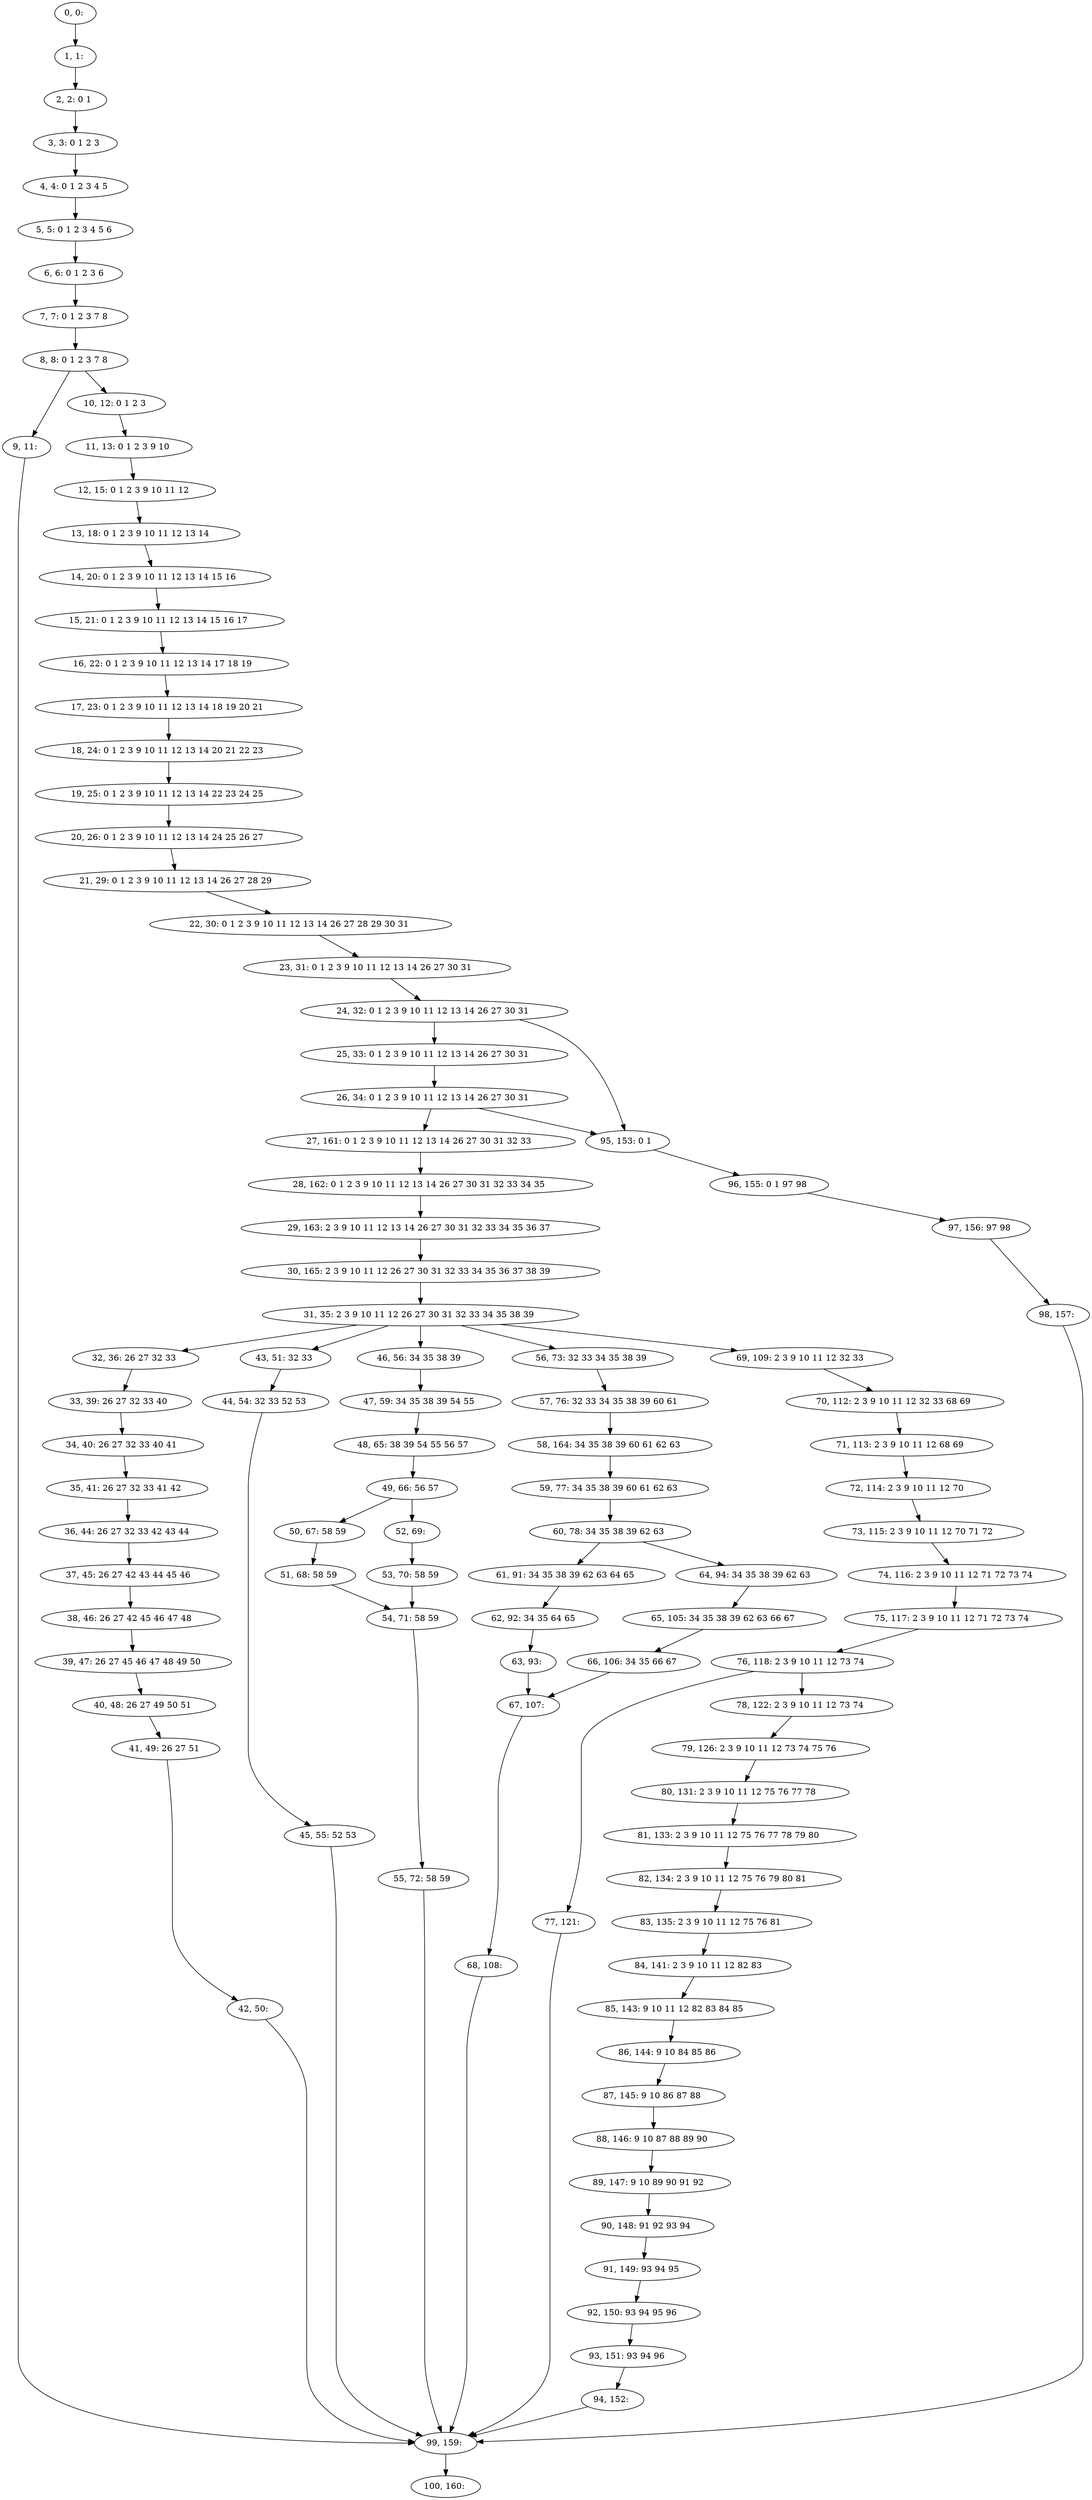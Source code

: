 digraph G {
0[label="0, 0: "];
1[label="1, 1: "];
2[label="2, 2: 0 1 "];
3[label="3, 3: 0 1 2 3 "];
4[label="4, 4: 0 1 2 3 4 5 "];
5[label="5, 5: 0 1 2 3 4 5 6 "];
6[label="6, 6: 0 1 2 3 6 "];
7[label="7, 7: 0 1 2 3 7 8 "];
8[label="8, 8: 0 1 2 3 7 8 "];
9[label="9, 11: "];
10[label="10, 12: 0 1 2 3 "];
11[label="11, 13: 0 1 2 3 9 10 "];
12[label="12, 15: 0 1 2 3 9 10 11 12 "];
13[label="13, 18: 0 1 2 3 9 10 11 12 13 14 "];
14[label="14, 20: 0 1 2 3 9 10 11 12 13 14 15 16 "];
15[label="15, 21: 0 1 2 3 9 10 11 12 13 14 15 16 17 "];
16[label="16, 22: 0 1 2 3 9 10 11 12 13 14 17 18 19 "];
17[label="17, 23: 0 1 2 3 9 10 11 12 13 14 18 19 20 21 "];
18[label="18, 24: 0 1 2 3 9 10 11 12 13 14 20 21 22 23 "];
19[label="19, 25: 0 1 2 3 9 10 11 12 13 14 22 23 24 25 "];
20[label="20, 26: 0 1 2 3 9 10 11 12 13 14 24 25 26 27 "];
21[label="21, 29: 0 1 2 3 9 10 11 12 13 14 26 27 28 29 "];
22[label="22, 30: 0 1 2 3 9 10 11 12 13 14 26 27 28 29 30 31 "];
23[label="23, 31: 0 1 2 3 9 10 11 12 13 14 26 27 30 31 "];
24[label="24, 32: 0 1 2 3 9 10 11 12 13 14 26 27 30 31 "];
25[label="25, 33: 0 1 2 3 9 10 11 12 13 14 26 27 30 31 "];
26[label="26, 34: 0 1 2 3 9 10 11 12 13 14 26 27 30 31 "];
27[label="27, 161: 0 1 2 3 9 10 11 12 13 14 26 27 30 31 32 33 "];
28[label="28, 162: 0 1 2 3 9 10 11 12 13 14 26 27 30 31 32 33 34 35 "];
29[label="29, 163: 2 3 9 10 11 12 13 14 26 27 30 31 32 33 34 35 36 37 "];
30[label="30, 165: 2 3 9 10 11 12 26 27 30 31 32 33 34 35 36 37 38 39 "];
31[label="31, 35: 2 3 9 10 11 12 26 27 30 31 32 33 34 35 38 39 "];
32[label="32, 36: 26 27 32 33 "];
33[label="33, 39: 26 27 32 33 40 "];
34[label="34, 40: 26 27 32 33 40 41 "];
35[label="35, 41: 26 27 32 33 41 42 "];
36[label="36, 44: 26 27 32 33 42 43 44 "];
37[label="37, 45: 26 27 42 43 44 45 46 "];
38[label="38, 46: 26 27 42 45 46 47 48 "];
39[label="39, 47: 26 27 45 46 47 48 49 50 "];
40[label="40, 48: 26 27 49 50 51 "];
41[label="41, 49: 26 27 51 "];
42[label="42, 50: "];
43[label="43, 51: 32 33 "];
44[label="44, 54: 32 33 52 53 "];
45[label="45, 55: 52 53 "];
46[label="46, 56: 34 35 38 39 "];
47[label="47, 59: 34 35 38 39 54 55 "];
48[label="48, 65: 38 39 54 55 56 57 "];
49[label="49, 66: 56 57 "];
50[label="50, 67: 58 59 "];
51[label="51, 68: 58 59 "];
52[label="52, 69: "];
53[label="53, 70: 58 59 "];
54[label="54, 71: 58 59 "];
55[label="55, 72: 58 59 "];
56[label="56, 73: 32 33 34 35 38 39 "];
57[label="57, 76: 32 33 34 35 38 39 60 61 "];
58[label="58, 164: 34 35 38 39 60 61 62 63 "];
59[label="59, 77: 34 35 38 39 60 61 62 63 "];
60[label="60, 78: 34 35 38 39 62 63 "];
61[label="61, 91: 34 35 38 39 62 63 64 65 "];
62[label="62, 92: 34 35 64 65 "];
63[label="63, 93: "];
64[label="64, 94: 34 35 38 39 62 63 "];
65[label="65, 105: 34 35 38 39 62 63 66 67 "];
66[label="66, 106: 34 35 66 67 "];
67[label="67, 107: "];
68[label="68, 108: "];
69[label="69, 109: 2 3 9 10 11 12 32 33 "];
70[label="70, 112: 2 3 9 10 11 12 32 33 68 69 "];
71[label="71, 113: 2 3 9 10 11 12 68 69 "];
72[label="72, 114: 2 3 9 10 11 12 70 "];
73[label="73, 115: 2 3 9 10 11 12 70 71 72 "];
74[label="74, 116: 2 3 9 10 11 12 71 72 73 74 "];
75[label="75, 117: 2 3 9 10 11 12 71 72 73 74 "];
76[label="76, 118: 2 3 9 10 11 12 73 74 "];
77[label="77, 121: "];
78[label="78, 122: 2 3 9 10 11 12 73 74 "];
79[label="79, 126: 2 3 9 10 11 12 73 74 75 76 "];
80[label="80, 131: 2 3 9 10 11 12 75 76 77 78 "];
81[label="81, 133: 2 3 9 10 11 12 75 76 77 78 79 80 "];
82[label="82, 134: 2 3 9 10 11 12 75 76 79 80 81 "];
83[label="83, 135: 2 3 9 10 11 12 75 76 81 "];
84[label="84, 141: 2 3 9 10 11 12 82 83 "];
85[label="85, 143: 9 10 11 12 82 83 84 85 "];
86[label="86, 144: 9 10 84 85 86 "];
87[label="87, 145: 9 10 86 87 88 "];
88[label="88, 146: 9 10 87 88 89 90 "];
89[label="89, 147: 9 10 89 90 91 92 "];
90[label="90, 148: 91 92 93 94 "];
91[label="91, 149: 93 94 95 "];
92[label="92, 150: 93 94 95 96 "];
93[label="93, 151: 93 94 96 "];
94[label="94, 152: "];
95[label="95, 153: 0 1 "];
96[label="96, 155: 0 1 97 98 "];
97[label="97, 156: 97 98 "];
98[label="98, 157: "];
99[label="99, 159: "];
100[label="100, 160: "];
0->1 ;
1->2 ;
2->3 ;
3->4 ;
4->5 ;
5->6 ;
6->7 ;
7->8 ;
8->9 ;
8->10 ;
9->99 ;
10->11 ;
11->12 ;
12->13 ;
13->14 ;
14->15 ;
15->16 ;
16->17 ;
17->18 ;
18->19 ;
19->20 ;
20->21 ;
21->22 ;
22->23 ;
23->24 ;
24->25 ;
24->95 ;
25->26 ;
26->27 ;
26->95 ;
27->28 ;
28->29 ;
29->30 ;
30->31 ;
31->43 ;
31->32 ;
31->46 ;
31->56 ;
31->69 ;
32->33 ;
33->34 ;
34->35 ;
35->36 ;
36->37 ;
37->38 ;
38->39 ;
39->40 ;
40->41 ;
41->42 ;
42->99 ;
43->44 ;
44->45 ;
45->99 ;
46->47 ;
47->48 ;
48->49 ;
49->50 ;
49->52 ;
50->51 ;
51->54 ;
52->53 ;
53->54 ;
54->55 ;
55->99 ;
56->57 ;
57->58 ;
58->59 ;
59->60 ;
60->61 ;
60->64 ;
61->62 ;
62->63 ;
63->67 ;
64->65 ;
65->66 ;
66->67 ;
67->68 ;
68->99 ;
69->70 ;
70->71 ;
71->72 ;
72->73 ;
73->74 ;
74->75 ;
75->76 ;
76->77 ;
76->78 ;
77->99 ;
78->79 ;
79->80 ;
80->81 ;
81->82 ;
82->83 ;
83->84 ;
84->85 ;
85->86 ;
86->87 ;
87->88 ;
88->89 ;
89->90 ;
90->91 ;
91->92 ;
92->93 ;
93->94 ;
94->99 ;
95->96 ;
96->97 ;
97->98 ;
98->99 ;
99->100 ;
}
